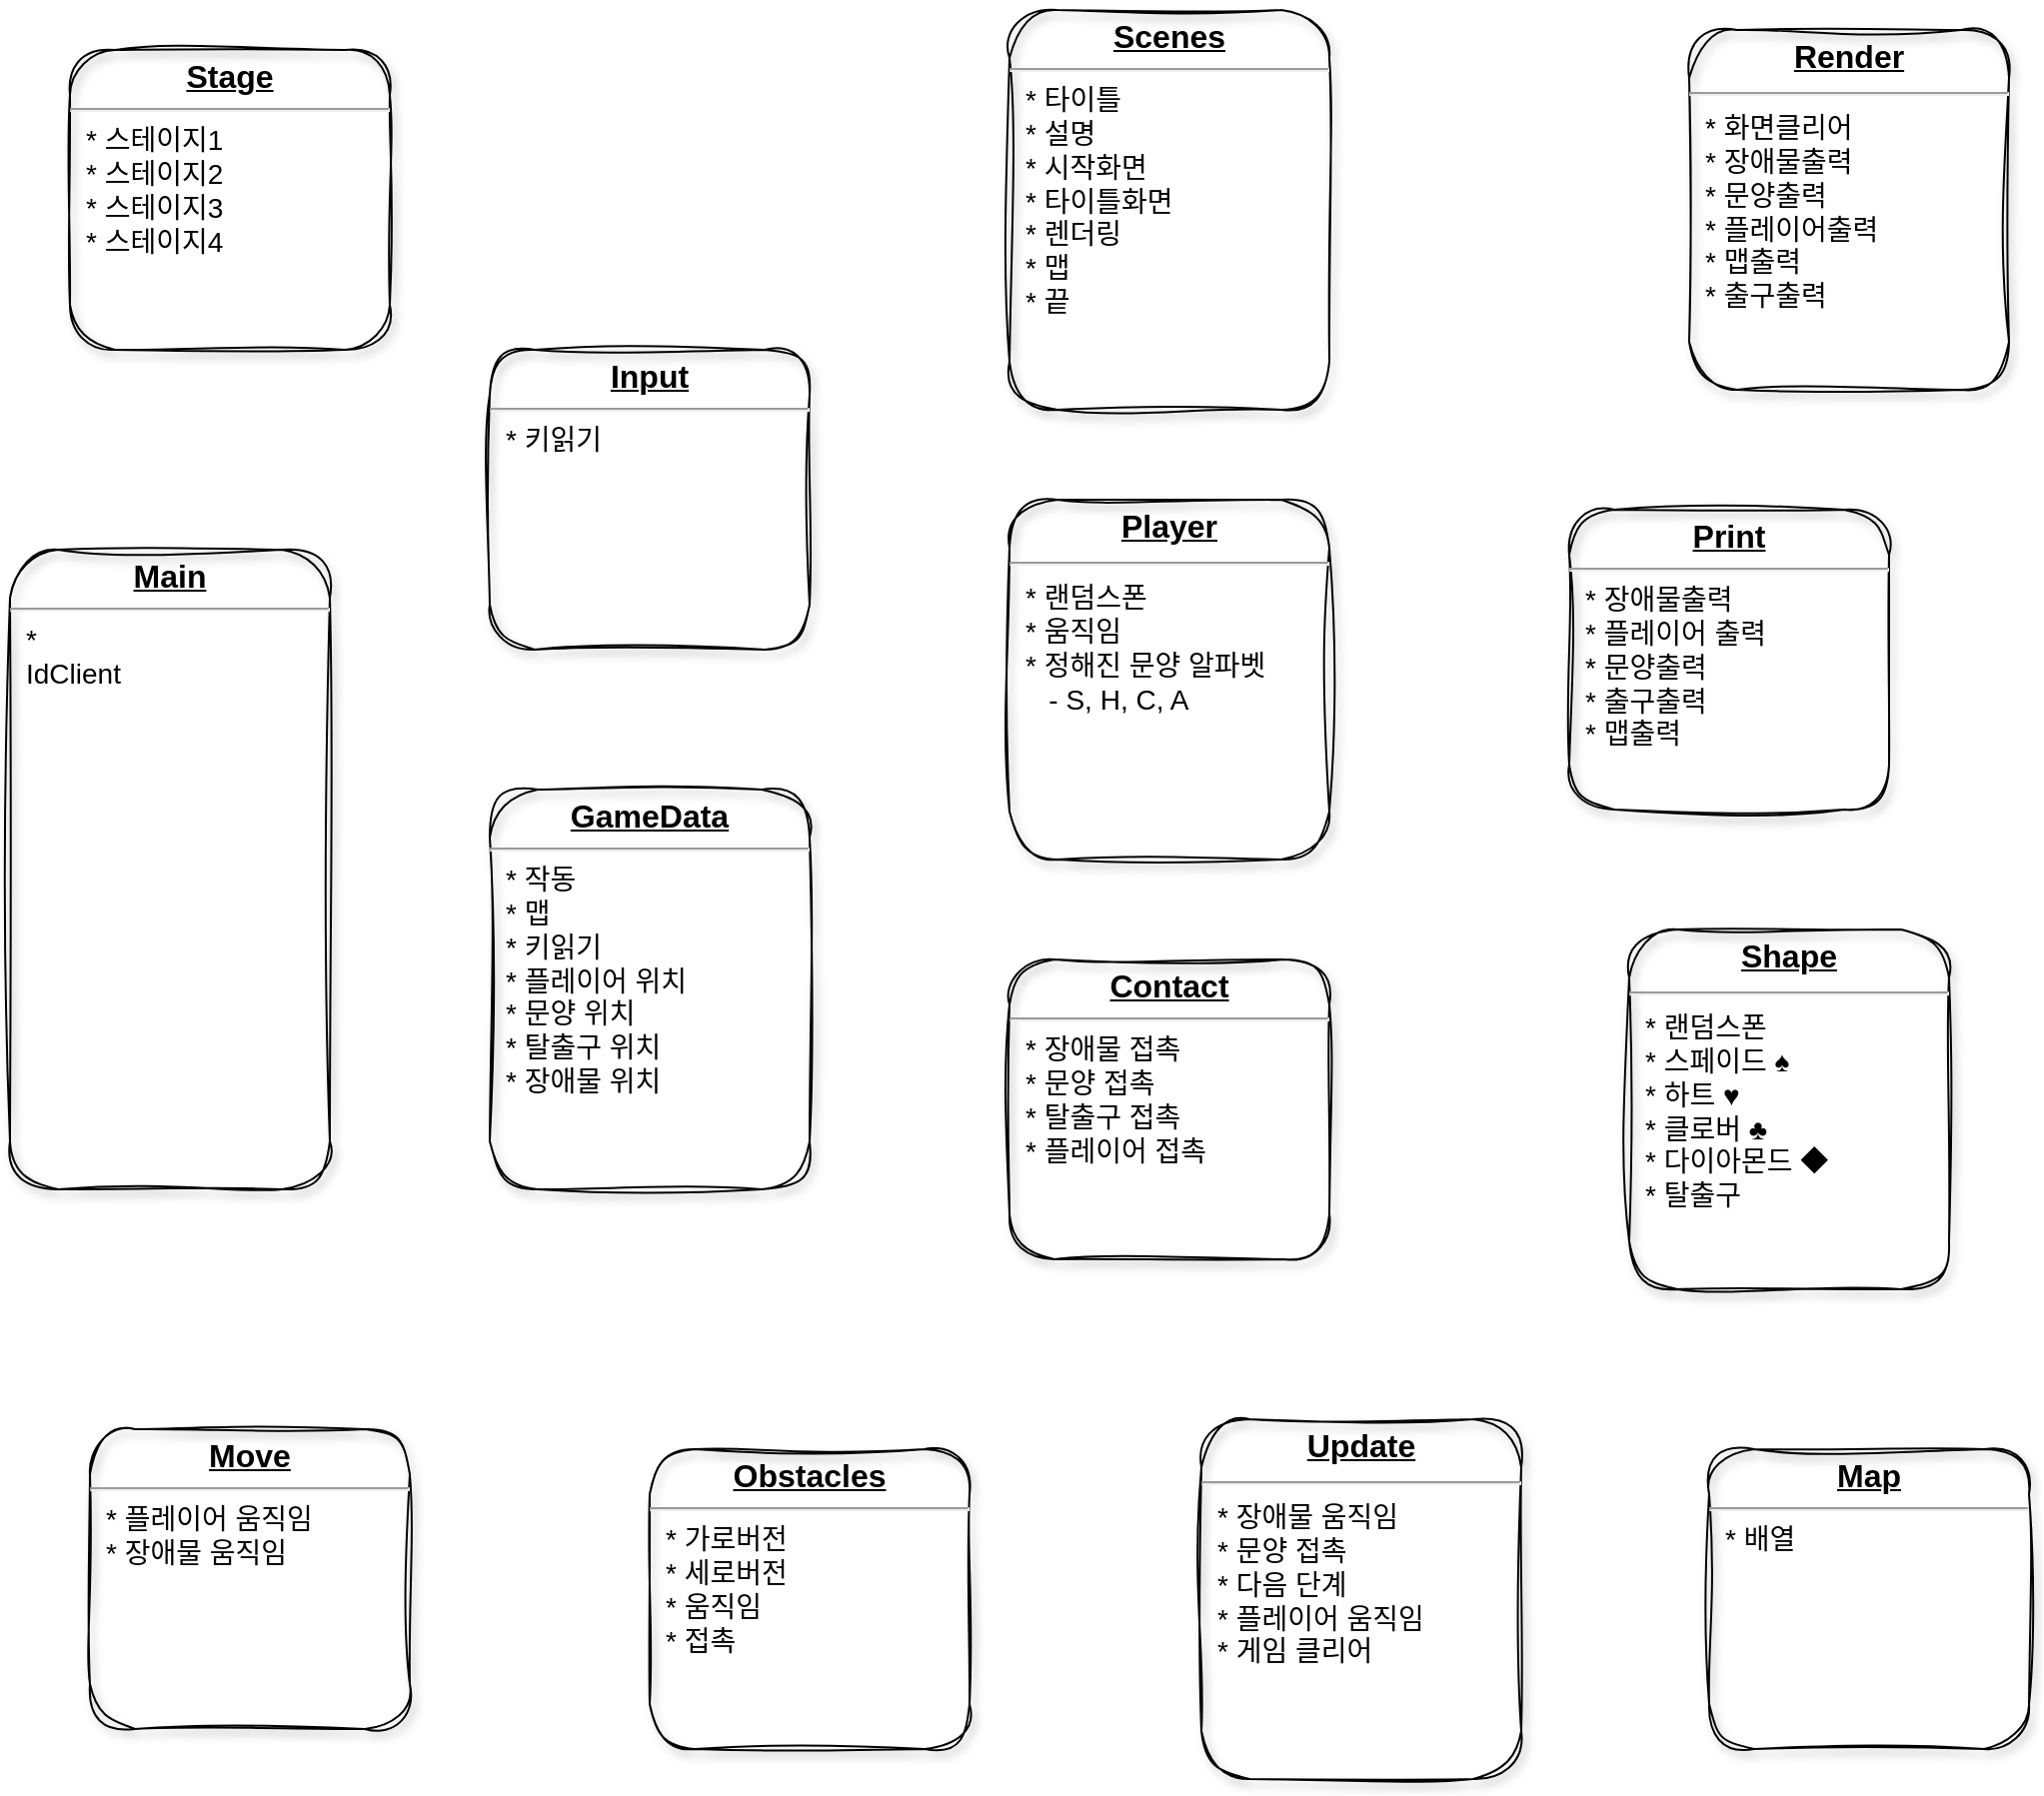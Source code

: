 <mxfile version="24.7.6">
  <diagram name="Page-1" id="efa7a0a1-bf9b-a30e-e6df-94a7791c09e9">
    <mxGraphModel dx="1329" dy="1440" grid="1" gridSize="10" guides="1" tooltips="1" connect="1" arrows="1" fold="1" page="1" pageScale="1" pageWidth="826" pageHeight="1169" background="none" math="0" shadow="0">
      <root>
        <mxCell id="0" />
        <mxCell id="1" parent="0" />
        <mxCell id="22" value="&lt;p style=&quot;margin: 4px 0px 0px; text-align: center; text-decoration: underline; font-size: 16px;&quot;&gt;&lt;b&gt;Player&lt;/b&gt;&lt;/p&gt;&lt;hr style=&quot;font-size: 16px;&quot;&gt;&lt;p style=&quot;margin: 0px 0px 0px 8px; font-size: 14px;&quot;&gt;* 랜덤스폰&lt;/p&gt;&lt;p style=&quot;margin: 0px 0px 0px 8px; font-size: 14px;&quot;&gt;* 움직임&lt;/p&gt;&lt;p style=&quot;margin: 0px 0px 0px 8px; font-size: 14px;&quot;&gt;* 정해진 문양 알파벳&lt;br&gt;&amp;nbsp; &amp;nbsp;- S, H, C, A&lt;/p&gt;&lt;p style=&quot;margin: 0px 0px 0px 8px; font-size: 14px;&quot;&gt;&lt;br&gt;&lt;/p&gt;&lt;p style=&quot;margin: 0px 0px 0px 8px; font-size: 14px;&quot;&gt;&lt;br&gt;&lt;/p&gt;" style="verticalAlign=top;align=left;overflow=fill;fontSize=12;fontFamily=Helvetica;html=1;strokeColor=#000000;shadow=1;fillColor=none;fontColor=#000000;rounded=1;sketch=1;curveFitting=1;jiggle=2;" parent="1" vertex="1">
          <mxGeometry x="570.0" y="395.0" width="160.0" height="180" as="geometry" />
        </mxCell>
        <mxCell id="24" value="&lt;p style=&quot;margin: 0px; margin-top: 4px; text-align: center; text-decoration: underline;&quot;&gt;&lt;strong&gt;&lt;font style=&quot;font-size: 16px;&quot;&gt;Obstacles&lt;/font&gt;&lt;/strong&gt;&lt;/p&gt;&lt;hr&gt;&lt;p style=&quot;margin: 0px 0px 0px 8px; font-size: 14px;&quot;&gt;* 가로버전&lt;/p&gt;&lt;p style=&quot;margin: 0px 0px 0px 8px; font-size: 14px;&quot;&gt;* 세로버전&lt;/p&gt;&lt;p style=&quot;margin: 0px 0px 0px 8px; font-size: 14px;&quot;&gt;* 움직임&lt;/p&gt;&lt;p style=&quot;margin: 0px 0px 0px 8px; font-size: 14px;&quot;&gt;* 접촉&lt;/p&gt;&lt;p style=&quot;margin: 0px 0px 0px 8px; font-size: 14px;&quot;&gt;&lt;br&gt;&lt;/p&gt;" style="verticalAlign=top;align=left;overflow=fill;fontSize=12;fontFamily=Helvetica;html=1;strokeColor=#000000;shadow=1;fillColor=none;fontColor=#000000;rounded=1;sketch=1;curveFitting=1;jiggle=2;" parent="1" vertex="1">
          <mxGeometry x="390.0" y="870.0" width="160" height="150" as="geometry" />
        </mxCell>
        <mxCell id="29" value="&lt;p style=&quot;margin: 0px; margin-top: 4px; text-align: center; text-decoration: underline;&quot;&gt;&lt;strong&gt;&lt;font style=&quot;font-size: 16px;&quot;&gt;Main&lt;/font&gt;&lt;/strong&gt;&lt;/p&gt;&lt;hr&gt;&lt;p style=&quot;margin: 0px 0px 0px 8px; font-size: 14px;&quot;&gt;*&amp;nbsp;&lt;/p&gt;&lt;p style=&quot;margin: 0px 0px 0px 8px; font-size: 14px;&quot;&gt;&lt;font style=&quot;font-size: 14px;&quot;&gt;IdClient&lt;/font&gt;&lt;/p&gt;&lt;p style=&quot;margin: 0px; margin-left: 8px;&quot;&gt;&lt;br&gt;&lt;/p&gt;" style="verticalAlign=top;align=left;overflow=fill;fontSize=12;fontFamily=Helvetica;html=1;strokeColor=#000000;shadow=1;fillColor=none;fontColor=#000000;rounded=1;sketch=1;curveFitting=1;jiggle=2;" parent="1" vertex="1">
          <mxGeometry x="70" y="420" width="160" height="320" as="geometry" />
        </mxCell>
        <mxCell id="ucKnO9qLahQ2AesRSo4M-116" value="&lt;p style=&quot;margin: 0px; margin-top: 4px; text-align: center; text-decoration: underline;&quot;&gt;&lt;span style=&quot;font-size: 16px;&quot;&gt;&lt;b&gt;Scenes&lt;/b&gt;&lt;/span&gt;&lt;/p&gt;&lt;hr&gt;&lt;p style=&quot;margin: 0px 0px 0px 8px; font-size: 14px;&quot;&gt;&lt;span style=&quot;font-size: 14px;&quot;&gt;*&lt;/span&gt;&lt;font style=&quot;font-size: 14px;&quot;&gt; 타이틀&lt;/font&gt;&lt;/p&gt;&lt;p style=&quot;margin: 0px 0px 0px 8px; font-size: 14px;&quot;&gt;&lt;font style=&quot;font-size: 14px;&quot;&gt;* 설명&lt;/font&gt;&lt;/p&gt;&lt;p style=&quot;margin: 0px 0px 0px 8px; font-size: 14px;&quot;&gt;&lt;font style=&quot;font-size: 14px;&quot;&gt;* 시작화면&lt;/font&gt;&lt;/p&gt;&lt;p style=&quot;margin: 0px 0px 0px 8px; font-size: 14px;&quot;&gt;* 타이틀화면&lt;/p&gt;&lt;p style=&quot;margin: 0px 0px 0px 8px; font-size: 14px;&quot;&gt;* 렌더링&lt;/p&gt;&lt;p style=&quot;margin: 0px 0px 0px 8px; font-size: 14px;&quot;&gt;* 맵&lt;/p&gt;&lt;p style=&quot;margin: 0px 0px 0px 8px; font-size: 14px;&quot;&gt;* 끝&lt;/p&gt;" style="verticalAlign=top;align=left;overflow=fill;fontSize=12;fontFamily=Helvetica;html=1;strokeColor=#000000;shadow=1;fillColor=none;fontColor=#000000;rounded=1;sketch=1;curveFitting=1;jiggle=2;" vertex="1" parent="1">
          <mxGeometry x="570" y="150" width="160" height="200" as="geometry" />
        </mxCell>
        <mxCell id="ucKnO9qLahQ2AesRSo4M-117" value="&lt;p style=&quot;margin: 0px; margin-top: 4px; text-align: center; text-decoration: underline;&quot;&gt;&lt;strong&gt;&lt;font style=&quot;font-size: 16px;&quot;&gt;Stage&lt;/font&gt;&lt;/strong&gt;&lt;/p&gt;&lt;hr&gt;&lt;p style=&quot;margin: 0px 0px 0px 8px; font-size: 14px;&quot;&gt;&lt;span style=&quot;background-color: initial;&quot;&gt;* 스테이지1&lt;/span&gt;&lt;br&gt;&lt;/p&gt;&lt;p style=&quot;margin: 0px 0px 0px 8px; font-size: 14px;&quot;&gt;&lt;font style=&quot;font-size: 14px;&quot;&gt;* 스테이지2&lt;/font&gt;&lt;/p&gt;&lt;p style=&quot;margin: 0px 0px 0px 8px; font-size: 14px;&quot;&gt;&lt;font style=&quot;font-size: 14px;&quot;&gt;* 스테이지3&lt;/font&gt;&lt;/p&gt;&lt;p style=&quot;margin: 0px 0px 0px 8px; font-size: 14px;&quot;&gt;&lt;font style=&quot;font-size: 14px;&quot;&gt;* 스테이지4&lt;/font&gt;&lt;/p&gt;" style="verticalAlign=top;align=left;overflow=fill;fontSize=12;fontFamily=Helvetica;html=1;strokeColor=#000000;shadow=1;fillColor=none;fontColor=#000000;rounded=1;sketch=1;curveFitting=1;jiggle=2;" vertex="1" parent="1">
          <mxGeometry x="100.0" y="170.0" width="160" height="150" as="geometry" />
        </mxCell>
        <mxCell id="ucKnO9qLahQ2AesRSo4M-118" value="&lt;p style=&quot;margin: 4px 0px 0px; text-align: center; text-decoration: underline; font-size: 16px;&quot;&gt;&lt;b&gt;Shape&lt;/b&gt;&lt;/p&gt;&lt;hr style=&quot;font-size: 16px;&quot;&gt;&lt;p style=&quot;margin: 0px 0px 0px 8px; font-size: 14px;&quot;&gt;* 랜덤스폰&lt;/p&gt;&lt;p style=&quot;margin: 0px 0px 0px 8px; font-size: 14px;&quot;&gt;* 스페이드 ♠&amp;nbsp;&lt;/p&gt;&lt;p style=&quot;margin: 0px 0px 0px 8px; font-size: 14px;&quot;&gt;* 하트&amp;nbsp;&lt;span style=&quot;background-color: initial;&quot;&gt;♥&lt;/span&gt;&lt;/p&gt;&lt;p style=&quot;margin: 0px 0px 0px 8px; font-size: 14px;&quot;&gt;* 클로버 ♣&lt;/p&gt;&lt;p style=&quot;margin: 0px 0px 0px 8px; font-size: 14px;&quot;&gt;* 다이아몬드 ◆&lt;/p&gt;&lt;p style=&quot;margin: 0px 0px 0px 8px; font-size: 14px;&quot;&gt;* 탈출구&lt;/p&gt;&lt;p style=&quot;margin: 0px 0px 0px 8px; font-size: 14px;&quot;&gt;&amp;nbsp;&lt;/p&gt;&lt;p style=&quot;margin: 0px 0px 0px 8px; font-size: 14px;&quot;&gt;&lt;br&gt;&lt;/p&gt;&lt;p style=&quot;margin: 0px 0px 0px 8px; font-size: 14px;&quot;&gt;&lt;br&gt;&lt;/p&gt;" style="verticalAlign=top;align=left;overflow=fill;fontSize=12;fontFamily=Helvetica;html=1;strokeColor=#000000;shadow=1;fillColor=none;fontColor=#000000;rounded=1;sketch=1;curveFitting=1;jiggle=2;" vertex="1" parent="1">
          <mxGeometry x="880.0" y="610" width="160.0" height="180" as="geometry" />
        </mxCell>
        <mxCell id="ucKnO9qLahQ2AesRSo4M-119" value="&lt;p style=&quot;margin: 0px; margin-top: 4px; text-align: center; text-decoration: underline;&quot;&gt;&lt;strong&gt;&lt;font style=&quot;font-size: 16px;&quot;&gt;Contact&lt;/font&gt;&lt;/strong&gt;&lt;/p&gt;&lt;hr&gt;&lt;p style=&quot;margin: 0px 0px 0px 8px; font-size: 14px;&quot;&gt;* 장애물 접촉&lt;/p&gt;&lt;p style=&quot;margin: 0px 0px 0px 8px; font-size: 14px;&quot;&gt;* 문양 접촉&lt;/p&gt;&lt;p style=&quot;margin: 0px 0px 0px 8px; font-size: 14px;&quot;&gt;* 탈출구 접촉&lt;/p&gt;&lt;p style=&quot;margin: 0px 0px 0px 8px; font-size: 14px;&quot;&gt;* 플레이어 접촉&lt;/p&gt;&lt;p style=&quot;margin: 0px 0px 0px 8px; font-size: 14px;&quot;&gt;&lt;br&gt;&lt;/p&gt;" style="verticalAlign=top;align=left;overflow=fill;fontSize=12;fontFamily=Helvetica;html=1;strokeColor=#000000;shadow=1;fillColor=none;fontColor=#000000;rounded=1;sketch=1;curveFitting=1;jiggle=2;" vertex="1" parent="1">
          <mxGeometry x="570.0" y="625.0" width="160" height="150" as="geometry" />
        </mxCell>
        <mxCell id="ucKnO9qLahQ2AesRSo4M-120" value="&lt;p style=&quot;margin: 0px; margin-top: 4px; text-align: center; text-decoration: underline;&quot;&gt;&lt;strong&gt;&lt;font style=&quot;font-size: 16px;&quot;&gt;Map&lt;/font&gt;&lt;/strong&gt;&lt;/p&gt;&lt;hr&gt;&lt;p style=&quot;margin: 0px 0px 0px 8px; font-size: 14px;&quot;&gt;* 배열&lt;/p&gt;" style="verticalAlign=top;align=left;overflow=fill;fontSize=12;fontFamily=Helvetica;html=1;strokeColor=#000000;shadow=1;fillColor=none;fontColor=#000000;rounded=1;sketch=1;curveFitting=1;jiggle=2;" vertex="1" parent="1">
          <mxGeometry x="920.0" y="870.0" width="160" height="150" as="geometry" />
        </mxCell>
        <mxCell id="ucKnO9qLahQ2AesRSo4M-121" value="&lt;p style=&quot;margin: 0px; margin-top: 4px; text-align: center; text-decoration: underline;&quot;&gt;&lt;strong&gt;&lt;font style=&quot;font-size: 16px;&quot;&gt;GameData&lt;/font&gt;&lt;/strong&gt;&lt;/p&gt;&lt;hr&gt;&lt;p style=&quot;margin: 0px 0px 0px 8px; font-size: 14px;&quot;&gt;* 작동&lt;/p&gt;&lt;p style=&quot;margin: 0px 0px 0px 8px; font-size: 14px;&quot;&gt;* 맵&lt;/p&gt;&lt;p style=&quot;margin: 0px 0px 0px 8px; font-size: 14px;&quot;&gt;* 키읽기&lt;/p&gt;&lt;p style=&quot;margin: 0px 0px 0px 8px; font-size: 14px;&quot;&gt;* 플레이어 위치&lt;/p&gt;&lt;p style=&quot;margin: 0px 0px 0px 8px; font-size: 14px;&quot;&gt;* 문양 위치&lt;/p&gt;&lt;p style=&quot;margin: 0px 0px 0px 8px; font-size: 14px;&quot;&gt;* 탈출구 위치&lt;br&gt;* 장애물 위치&lt;/p&gt;&lt;p style=&quot;margin: 0px 0px 0px 8px; font-size: 14px;&quot;&gt;&lt;br&gt;&lt;/p&gt;&lt;p style=&quot;margin: 0px; margin-left: 8px;&quot;&gt;&lt;br&gt;&lt;/p&gt;" style="verticalAlign=top;align=left;overflow=fill;fontSize=12;fontFamily=Helvetica;html=1;strokeColor=#000000;shadow=1;fillColor=none;fontColor=#000000;rounded=1;sketch=1;curveFitting=1;jiggle=2;" vertex="1" parent="1">
          <mxGeometry x="310.0" y="540.0" width="160" height="200" as="geometry" />
        </mxCell>
        <mxCell id="ucKnO9qLahQ2AesRSo4M-122" value="&lt;p style=&quot;margin: 0px; margin-top: 4px; text-align: center; text-decoration: underline;&quot;&gt;&lt;strong&gt;&lt;font style=&quot;font-size: 16px;&quot;&gt;Move&lt;/font&gt;&lt;/strong&gt;&lt;/p&gt;&lt;hr&gt;&lt;p style=&quot;margin: 0px 0px 0px 8px; font-size: 14px;&quot;&gt;* 플레이어 움직임&lt;/p&gt;&lt;p style=&quot;margin: 0px 0px 0px 8px; font-size: 14px;&quot;&gt;* 장애물 움직임&lt;/p&gt;&lt;p style=&quot;margin: 0px 0px 0px 8px; font-size: 14px;&quot;&gt;&lt;br&gt;&lt;/p&gt;" style="verticalAlign=top;align=left;overflow=fill;fontSize=12;fontFamily=Helvetica;html=1;strokeColor=#000000;shadow=1;fillColor=none;fontColor=#000000;rounded=1;sketch=1;curveFitting=1;jiggle=2;" vertex="1" parent="1">
          <mxGeometry x="110.0" y="860.0" width="160" height="150" as="geometry" />
        </mxCell>
        <mxCell id="ucKnO9qLahQ2AesRSo4M-123" value="&lt;p style=&quot;margin: 4px 0px 0px; text-align: center; text-decoration: underline; font-size: 16px;&quot;&gt;&lt;b&gt;Render&lt;/b&gt;&lt;/p&gt;&lt;hr style=&quot;font-size: 16px;&quot;&gt;&lt;p style=&quot;margin: 0px 0px 0px 8px; font-size: 14px;&quot;&gt;* 화면클리어&lt;/p&gt;&lt;p style=&quot;margin: 0px 0px 0px 8px; font-size: 14px;&quot;&gt;* 장애물출력&lt;/p&gt;&lt;p style=&quot;margin: 0px 0px 0px 8px; font-size: 14px;&quot;&gt;* 문양출력&lt;/p&gt;&lt;p style=&quot;margin: 0px 0px 0px 8px; font-size: 14px;&quot;&gt;* 플레이어출력&lt;/p&gt;&lt;p style=&quot;margin: 0px 0px 0px 8px; font-size: 14px;&quot;&gt;* 맵출력&lt;/p&gt;&lt;p style=&quot;margin: 0px 0px 0px 8px; font-size: 14px;&quot;&gt;* 출구출력&lt;/p&gt;&lt;p style=&quot;margin: 0px 0px 0px 8px; font-size: 14px;&quot;&gt;&lt;br&gt;&lt;/p&gt;&lt;p style=&quot;margin: 0px 0px 0px 8px; font-size: 14px;&quot;&gt;&lt;br&gt;&lt;/p&gt;" style="verticalAlign=top;align=left;overflow=fill;fontSize=12;fontFamily=Helvetica;html=1;strokeColor=#000000;shadow=1;fillColor=none;fontColor=#000000;rounded=1;sketch=1;curveFitting=1;jiggle=2;" vertex="1" parent="1">
          <mxGeometry x="910.0" y="160.0" width="160.0" height="180" as="geometry" />
        </mxCell>
        <mxCell id="ucKnO9qLahQ2AesRSo4M-124" value="&lt;p style=&quot;margin: 0px; margin-top: 4px; text-align: center; text-decoration: underline;&quot;&gt;&lt;span style=&quot;font-size: 16px;&quot;&gt;&lt;b&gt;Input&lt;/b&gt;&lt;/span&gt;&lt;/p&gt;&lt;hr&gt;&lt;p style=&quot;margin: 0px 0px 0px 8px; font-size: 14px;&quot;&gt;* 키읽기&lt;/p&gt;" style="verticalAlign=top;align=left;overflow=fill;fontSize=12;fontFamily=Helvetica;html=1;strokeColor=#000000;shadow=1;fillColor=none;fontColor=#000000;rounded=1;sketch=1;curveFitting=1;jiggle=2;" vertex="1" parent="1">
          <mxGeometry x="310.0" y="320.0" width="160" height="150" as="geometry" />
        </mxCell>
        <mxCell id="ucKnO9qLahQ2AesRSo4M-125" value="&lt;p style=&quot;margin: 4px 0px 0px; text-align: center; text-decoration: underline; font-size: 16px;&quot;&gt;&lt;b&gt;Update&lt;/b&gt;&lt;/p&gt;&lt;hr style=&quot;font-size: 16px;&quot;&gt;&lt;p style=&quot;margin: 0px 0px 0px 8px; font-size: 14px;&quot;&gt;* 장애물 움직임&lt;/p&gt;&lt;p style=&quot;margin: 0px 0px 0px 8px; font-size: 14px;&quot;&gt;* 문양 접촉&lt;/p&gt;&lt;p style=&quot;margin: 0px 0px 0px 8px; font-size: 14px;&quot;&gt;* 다음 단계&lt;/p&gt;&lt;p style=&quot;margin: 0px 0px 0px 8px; font-size: 14px;&quot;&gt;* 플레이어 움직임&lt;/p&gt;&lt;p style=&quot;margin: 0px 0px 0px 8px; font-size: 14px;&quot;&gt;* 게임 클리어&lt;/p&gt;&lt;p style=&quot;margin: 0px 0px 0px 8px; font-size: 14px;&quot;&gt;&lt;br&gt;&lt;/p&gt;" style="verticalAlign=top;align=left;overflow=fill;fontSize=12;fontFamily=Helvetica;html=1;strokeColor=#000000;shadow=1;fillColor=none;fontColor=#000000;rounded=1;sketch=1;curveFitting=1;jiggle=2;" vertex="1" parent="1">
          <mxGeometry x="666.0" y="855" width="160.0" height="180" as="geometry" />
        </mxCell>
        <mxCell id="ucKnO9qLahQ2AesRSo4M-126" value="&lt;p style=&quot;margin: 0px; margin-top: 4px; text-align: center; text-decoration: underline;&quot;&gt;&lt;strong&gt;&lt;font style=&quot;font-size: 16px;&quot;&gt;Print&lt;/font&gt;&lt;/strong&gt;&lt;/p&gt;&lt;hr&gt;&lt;p style=&quot;margin: 0px 0px 0px 8px; font-size: 14px;&quot;&gt;&lt;span style=&quot;background-color: initial;&quot;&gt;* 장애물출력&lt;/span&gt;&lt;br&gt;&lt;/p&gt;&lt;p style=&quot;margin: 0px 0px 0px 8px; font-size: 14px;&quot;&gt;* 플레이어 출력&lt;/p&gt;&lt;p style=&quot;margin: 0px 0px 0px 8px; font-size: 14px;&quot;&gt;* 문양출력&lt;/p&gt;&lt;p style=&quot;margin: 0px 0px 0px 8px; font-size: 14px;&quot;&gt;* 출구출력&lt;/p&gt;&lt;p style=&quot;margin: 0px 0px 0px 8px; font-size: 14px;&quot;&gt;* 맵출력&lt;/p&gt;" style="verticalAlign=top;align=left;overflow=fill;fontSize=12;fontFamily=Helvetica;html=1;strokeColor=#000000;shadow=1;fillColor=none;fontColor=#000000;rounded=1;sketch=1;curveFitting=1;jiggle=2;" vertex="1" parent="1">
          <mxGeometry x="850.0" y="400.0" width="160" height="150" as="geometry" />
        </mxCell>
      </root>
    </mxGraphModel>
  </diagram>
</mxfile>
